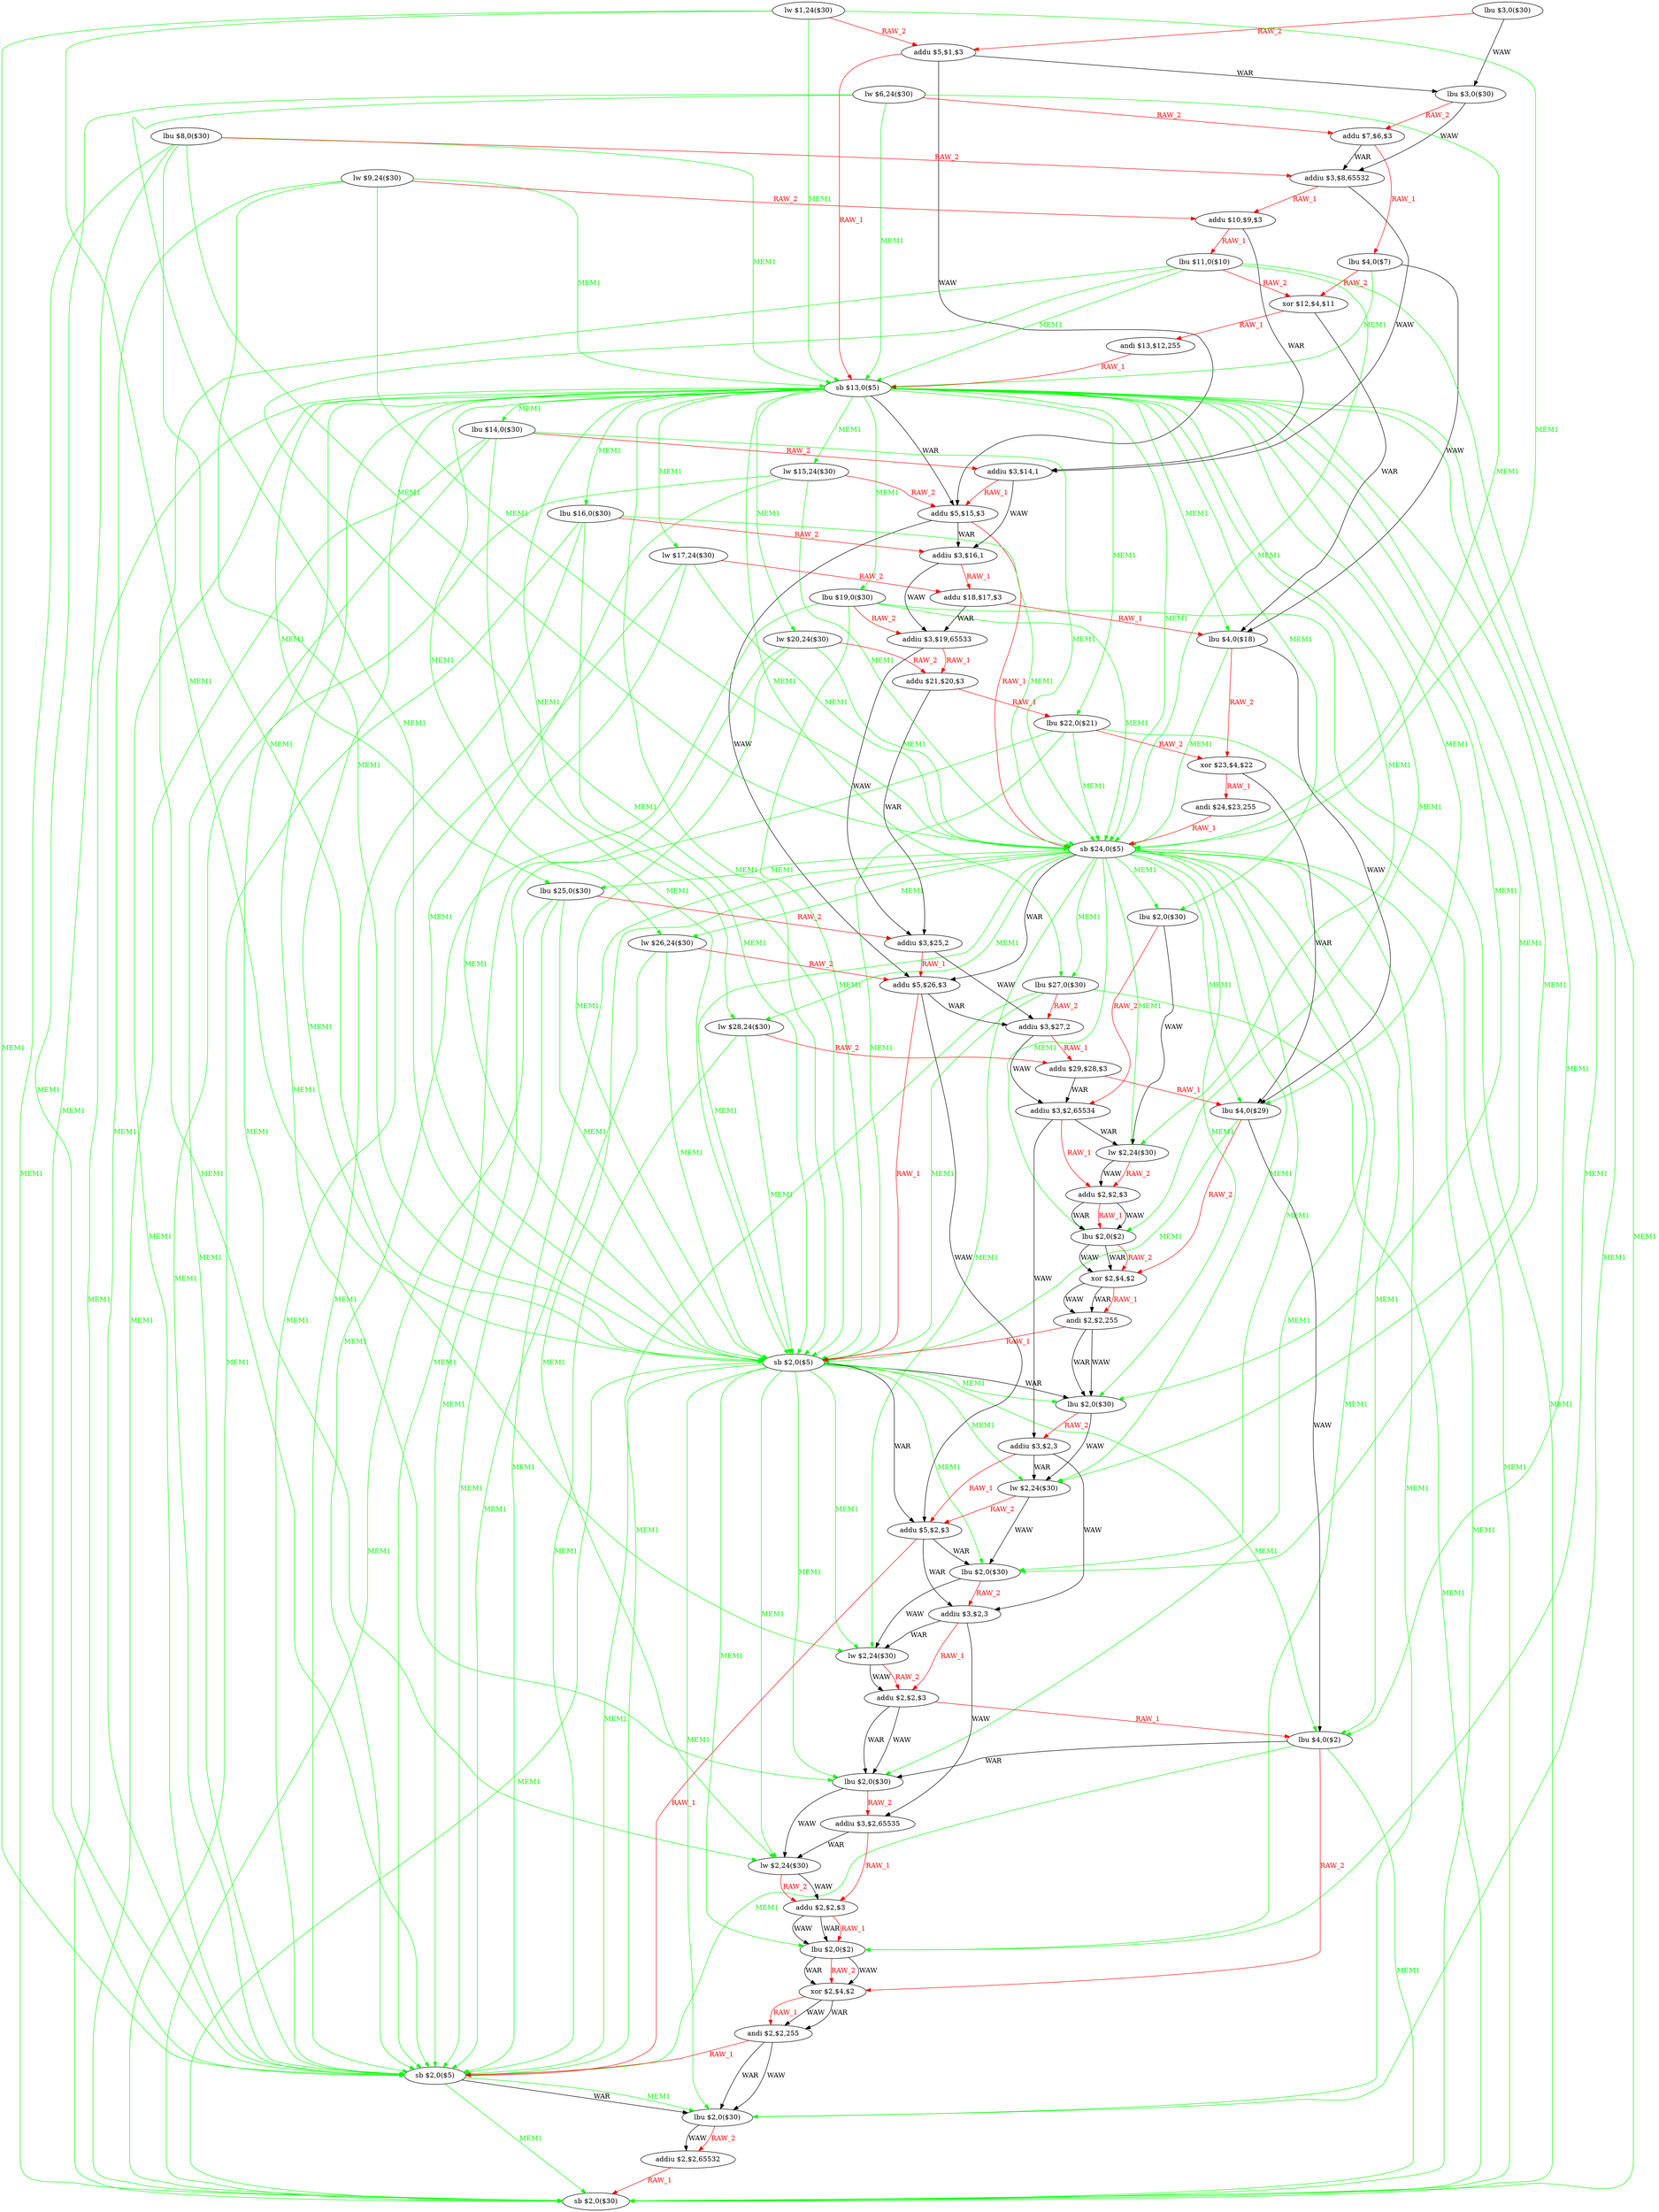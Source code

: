 digraph G1 {
node [shape = ellipse];
i0 [label = "lbu $3,0($30)"] ;
i0 ->  i2 [color = red, fontcolor = red, label= "RAW_2"];
i0 ->  i3 [label= "WAW"];
i2 [label = "addu $5,$1,$3"] ;
i2 ->  i3 [label= "WAR"];
i2 ->  i14 [color = red, fontcolor = red, label= "RAW_1"];
i2 ->  i18 [label= "WAW"];
i3 [label = "lbu $3,0($30)"] ;
i3 ->  i5 [color = red, fontcolor = red, label= "RAW_2"];
i3 ->  i8 [label= "WAW"];
i5 [label = "addu $7,$6,$3"] ;
i5 ->  i6 [color = red, fontcolor = red, label= "RAW_1"];
i5 ->  i8 [label= "WAR"];
i6 [label = "lbu $4,0($7)"] ;
i6 ->  i12 [color = red, fontcolor = red, label= "RAW_2"];
i6 ->  i14 [color = green, fontcolor = green, label= "MEM1"];
i6 ->  i23 [label= "WAW"];
i12 [label = "xor $12,$4,$11"] ;
i12 ->  i13 [color = red, fontcolor = red, label= "RAW_1"];
i12 ->  i23 [label= "WAR"];
i13 [label = "andi $13,$12,255"] ;
i13 ->  i14 [color = red, fontcolor = red, label= "RAW_1"];
i14 [label = "sb $13,0($5)"] ;
i14 ->  i15 [color = green, fontcolor = green, label= "MEM1"];
i14 ->  i17 [color = green, fontcolor = green, label= "MEM1"];
i14 ->  i18 [label= "WAR"];
i14 ->  i19 [color = green, fontcolor = green, label= "MEM1"];
i14 ->  i21 [color = green, fontcolor = green, label= "MEM1"];
i14 ->  i23 [color = green, fontcolor = green, label= "MEM1"];
i14 ->  i24 [color = green, fontcolor = green, label= "MEM1"];
i14 ->  i26 [color = green, fontcolor = green, label= "MEM1"];
i14 ->  i28 [color = green, fontcolor = green, label= "MEM1"];
i14 ->  i31 [color = green, fontcolor = green, label= "MEM1"];
i14 ->  i32 [color = green, fontcolor = green, label= "MEM1"];
i14 ->  i34 [color = green, fontcolor = green, label= "MEM1"];
i14 ->  i36 [color = green, fontcolor = green, label= "MEM1"];
i14 ->  i38 [color = green, fontcolor = green, label= "MEM1"];
i14 ->  i40 [color = green, fontcolor = green, label= "MEM1"];
i14 ->  i41 [color = green, fontcolor = green, label= "MEM1"];
i14 ->  i43 [color = green, fontcolor = green, label= "MEM1"];
i14 ->  i45 [color = green, fontcolor = green, label= "MEM1"];
i14 ->  i48 [color = green, fontcolor = green, label= "MEM1"];
i14 ->  i49 [color = green, fontcolor = green, label= "MEM1"];
i14 ->  i51 [color = green, fontcolor = green, label= "MEM1"];
i14 ->  i53 [color = green, fontcolor = green, label= "MEM1"];
i14 ->  i55 [color = green, fontcolor = green, label= "MEM1"];
i14 ->  i57 [color = green, fontcolor = green, label= "MEM1"];
i14 ->  i58 [color = green, fontcolor = green, label= "MEM1"];
i14 ->  i60 [color = green, fontcolor = green, label= "MEM1"];
i14 ->  i62 [color = green, fontcolor = green, label= "MEM1"];
i14 ->  i65 [color = green, fontcolor = green, label= "MEM1"];
i14 ->  i66 [color = green, fontcolor = green, label= "MEM1"];
i14 ->  i68 [color = green, fontcolor = green, label= "MEM1"];
i15 [label = "lbu $14,0($30)"] ;
i15 ->  i16 [color = red, fontcolor = red, label= "RAW_2"];
i15 ->  i31 [color = green, fontcolor = green, label= "MEM1"];
i15 ->  i48 [color = green, fontcolor = green, label= "MEM1"];
i15 ->  i65 [color = green, fontcolor = green, label= "MEM1"];
i15 ->  i68 [color = green, fontcolor = green, label= "MEM1"];
i16 [label = "addiu $3,$14,1"] ;
i16 ->  i18 [color = red, fontcolor = red, label= "RAW_1"];
i16 ->  i20 [label= "WAW"];
i18 [label = "addu $5,$15,$3"] ;
i18 ->  i20 [label= "WAR"];
i18 ->  i31 [color = red, fontcolor = red, label= "RAW_1"];
i18 ->  i35 [label= "WAW"];
i20 [label = "addiu $3,$16,1"] ;
i20 ->  i22 [color = red, fontcolor = red, label= "RAW_1"];
i20 ->  i25 [label= "WAW"];
i22 [label = "addu $18,$17,$3"] ;
i22 ->  i23 [color = red, fontcolor = red, label= "RAW_1"];
i22 ->  i25 [label= "WAR"];
i23 [label = "lbu $4,0($18)"] ;
i23 ->  i29 [color = red, fontcolor = red, label= "RAW_2"];
i23 ->  i31 [color = green, fontcolor = green, label= "MEM1"];
i23 ->  i40 [label= "WAW"];
i29 [label = "xor $23,$4,$22"] ;
i29 ->  i30 [color = red, fontcolor = red, label= "RAW_1"];
i29 ->  i40 [label= "WAR"];
i30 [label = "andi $24,$23,255"] ;
i30 ->  i31 [color = red, fontcolor = red, label= "RAW_1"];
i31 [label = "sb $24,0($5)"] ;
i31 ->  i32 [color = green, fontcolor = green, label= "MEM1"];
i31 ->  i34 [color = green, fontcolor = green, label= "MEM1"];
i31 ->  i35 [label= "WAR"];
i31 ->  i36 [color = green, fontcolor = green, label= "MEM1"];
i31 ->  i38 [color = green, fontcolor = green, label= "MEM1"];
i31 ->  i40 [color = green, fontcolor = green, label= "MEM1"];
i31 ->  i41 [color = green, fontcolor = green, label= "MEM1"];
i31 ->  i43 [color = green, fontcolor = green, label= "MEM1"];
i31 ->  i45 [color = green, fontcolor = green, label= "MEM1"];
i31 ->  i48 [color = green, fontcolor = green, label= "MEM1"];
i31 ->  i49 [color = green, fontcolor = green, label= "MEM1"];
i31 ->  i51 [color = green, fontcolor = green, label= "MEM1"];
i31 ->  i53 [color = green, fontcolor = green, label= "MEM1"];
i31 ->  i55 [color = green, fontcolor = green, label= "MEM1"];
i31 ->  i57 [color = green, fontcolor = green, label= "MEM1"];
i31 ->  i58 [color = green, fontcolor = green, label= "MEM1"];
i31 ->  i60 [color = green, fontcolor = green, label= "MEM1"];
i31 ->  i62 [color = green, fontcolor = green, label= "MEM1"];
i31 ->  i65 [color = green, fontcolor = green, label= "MEM1"];
i31 ->  i66 [color = green, fontcolor = green, label= "MEM1"];
i31 ->  i68 [color = green, fontcolor = green, label= "MEM1"];
i32 [label = "lbu $25,0($30)"] ;
i32 ->  i33 [color = red, fontcolor = red, label= "RAW_2"];
i32 ->  i48 [color = green, fontcolor = green, label= "MEM1"];
i32 ->  i65 [color = green, fontcolor = green, label= "MEM1"];
i32 ->  i68 [color = green, fontcolor = green, label= "MEM1"];
i33 [label = "addiu $3,$25,2"] ;
i33 ->  i35 [color = red, fontcolor = red, label= "RAW_1"];
i33 ->  i37 [label= "WAW"];
i35 [label = "addu $5,$26,$3"] ;
i35 ->  i37 [label= "WAR"];
i35 ->  i48 [color = red, fontcolor = red, label= "RAW_1"];
i35 ->  i52 [label= "WAW"];
i37 [label = "addiu $3,$27,2"] ;
i37 ->  i39 [color = red, fontcolor = red, label= "RAW_1"];
i37 ->  i42 [label= "WAW"];
i39 [label = "addu $29,$28,$3"] ;
i39 ->  i40 [color = red, fontcolor = red, label= "RAW_1"];
i39 ->  i42 [label= "WAR"];
i40 [label = "lbu $4,0($29)"] ;
i40 ->  i46 [color = red, fontcolor = red, label= "RAW_2"];
i40 ->  i48 [color = green, fontcolor = green, label= "MEM1"];
i40 ->  i57 [label= "WAW"];
i46 [label = "xor $2,$4,$2"] ;
i46 ->  i47 [label= "WAW"];
i46 ->  i47 [label= "WAR"];
i46 ->  i47 [color = red, fontcolor = red, label= "RAW_1"];
i47 [label = "andi $2,$2,255"] ;
i47 ->  i48 [color = red, fontcolor = red, label= "RAW_1"];
i47 ->  i49 [label= "WAW"];
i47 ->  i49 [label= "WAR"];
i48 [label = "sb $2,0($5)"] ;
i48 ->  i49 [label= "WAR"];
i48 ->  i49 [color = green, fontcolor = green, label= "MEM1"];
i48 ->  i51 [color = green, fontcolor = green, label= "MEM1"];
i48 ->  i52 [label= "WAR"];
i48 ->  i53 [color = green, fontcolor = green, label= "MEM1"];
i48 ->  i55 [color = green, fontcolor = green, label= "MEM1"];
i48 ->  i57 [color = green, fontcolor = green, label= "MEM1"];
i48 ->  i58 [color = green, fontcolor = green, label= "MEM1"];
i48 ->  i60 [color = green, fontcolor = green, label= "MEM1"];
i48 ->  i62 [color = green, fontcolor = green, label= "MEM1"];
i48 ->  i65 [color = green, fontcolor = green, label= "MEM1"];
i48 ->  i66 [color = green, fontcolor = green, label= "MEM1"];
i48 ->  i68 [color = green, fontcolor = green, label= "MEM1"];
i49 [label = "lbu $2,0($30)"] ;
i49 ->  i50 [color = red, fontcolor = red, label= "RAW_2"];
i49 ->  i51 [label= "WAW"];
i50 [label = "addiu $3,$2,3"] ;
i50 ->  i51 [label= "WAR"];
i50 ->  i52 [color = red, fontcolor = red, label= "RAW_1"];
i50 ->  i54 [label= "WAW"];
i51 [label = "lw $2,24($30)"] ;
i51 ->  i52 [color = red, fontcolor = red, label= "RAW_2"];
i51 ->  i53 [label= "WAW"];
i52 [label = "addu $5,$2,$3"] ;
i52 ->  i53 [label= "WAR"];
i52 ->  i54 [label= "WAR"];
i52 ->  i65 [color = red, fontcolor = red, label= "RAW_1"];
i53 [label = "lbu $2,0($30)"] ;
i53 ->  i54 [color = red, fontcolor = red, label= "RAW_2"];
i53 ->  i55 [label= "WAW"];
i54 [label = "addiu $3,$2,3"] ;
i54 ->  i55 [label= "WAR"];
i54 ->  i56 [color = red, fontcolor = red, label= "RAW_1"];
i54 ->  i59 [label= "WAW"];
i55 [label = "lw $2,24($30)"] ;
i55 ->  i56 [label= "WAW"];
i55 ->  i56 [color = red, fontcolor = red, label= "RAW_2"];
i56 [label = "addu $2,$2,$3"] ;
i56 ->  i57 [color = red, fontcolor = red, label= "RAW_1"];
i56 ->  i58 [label= "WAW"];
i56 ->  i58 [label= "WAR"];
i57 [label = "lbu $4,0($2)"] ;
i57 ->  i58 [label= "WAR"];
i57 ->  i63 [color = red, fontcolor = red, label= "RAW_2"];
i57 ->  i65 [color = green, fontcolor = green, label= "MEM1"];
i57 ->  i68 [color = green, fontcolor = green, label= "MEM1"];
i58 [label = "lbu $2,0($30)"] ;
i58 ->  i59 [color = red, fontcolor = red, label= "RAW_2"];
i58 ->  i60 [label= "WAW"];
i59 [label = "addiu $3,$2,65535"] ;
i59 ->  i60 [label= "WAR"];
i59 ->  i61 [color = red, fontcolor = red, label= "RAW_1"];
i60 [label = "lw $2,24($30)"] ;
i60 ->  i61 [label= "WAW"];
i60 ->  i61 [color = red, fontcolor = red, label= "RAW_2"];
i61 [label = "addu $2,$2,$3"] ;
i61 ->  i62 [label= "WAW"];
i61 ->  i62 [label= "WAR"];
i61 ->  i62 [color = red, fontcolor = red, label= "RAW_1"];
i62 [label = "lbu $2,0($2)"] ;
i62 ->  i63 [label= "WAW"];
i62 ->  i63 [label= "WAR"];
i62 ->  i63 [color = red, fontcolor = red, label= "RAW_2"];
i63 [label = "xor $2,$4,$2"] ;
i63 ->  i64 [label= "WAW"];
i63 ->  i64 [label= "WAR"];
i63 ->  i64 [color = red, fontcolor = red, label= "RAW_1"];
i64 [label = "andi $2,$2,255"] ;
i64 ->  i65 [color = red, fontcolor = red, label= "RAW_1"];
i64 ->  i66 [label= "WAW"];
i64 ->  i66 [label= "WAR"];
i65 [label = "sb $2,0($5)"] ;
i65 ->  i66 [label= "WAR"];
i65 ->  i66 [color = green, fontcolor = green, label= "MEM1"];
i65 ->  i68 [color = green, fontcolor = green, label= "MEM1"];
i66 [label = "lbu $2,0($30)"] ;
i66 ->  i67 [label= "WAW"];
i66 ->  i67 [color = red, fontcolor = red, label= "RAW_2"];
i67 [label = "addiu $2,$2,65532"] ;
i67 ->  i68 [color = red, fontcolor = red, label= "RAW_1"];
i68 [label = "sb $2,0($30)"] ;
i42 [label = "addiu $3,$2,65534"] ;
i42 ->  i43 [label= "WAR"];
i42 ->  i44 [color = red, fontcolor = red, label= "RAW_1"];
i42 ->  i50 [label= "WAW"];
i43 [label = "lw $2,24($30)"] ;
i43 ->  i44 [label= "WAW"];
i43 ->  i44 [color = red, fontcolor = red, label= "RAW_2"];
i44 [label = "addu $2,$2,$3"] ;
i44 ->  i45 [label= "WAW"];
i44 ->  i45 [label= "WAR"];
i44 ->  i45 [color = red, fontcolor = red, label= "RAW_1"];
i45 [label = "lbu $2,0($2)"] ;
i45 ->  i46 [label= "WAW"];
i45 ->  i46 [label= "WAR"];
i45 ->  i46 [color = red, fontcolor = red, label= "RAW_2"];
i34 [label = "lw $26,24($30)"] ;
i34 ->  i35 [color = red, fontcolor = red, label= "RAW_2"];
i34 ->  i48 [color = green, fontcolor = green, label= "MEM1"];
i34 ->  i65 [color = green, fontcolor = green, label= "MEM1"];
i36 [label = "lbu $27,0($30)"] ;
i36 ->  i37 [color = red, fontcolor = red, label= "RAW_2"];
i36 ->  i48 [color = green, fontcolor = green, label= "MEM1"];
i36 ->  i65 [color = green, fontcolor = green, label= "MEM1"];
i36 ->  i68 [color = green, fontcolor = green, label= "MEM1"];
i38 [label = "lw $28,24($30)"] ;
i38 ->  i39 [color = red, fontcolor = red, label= "RAW_2"];
i38 ->  i48 [color = green, fontcolor = green, label= "MEM1"];
i38 ->  i65 [color = green, fontcolor = green, label= "MEM1"];
i41 [label = "lbu $2,0($30)"] ;
i41 ->  i42 [color = red, fontcolor = red, label= "RAW_2"];
i41 ->  i43 [label= "WAW"];
i25 [label = "addiu $3,$19,65533"] ;
i25 ->  i27 [color = red, fontcolor = red, label= "RAW_1"];
i25 ->  i33 [label= "WAW"];
i27 [label = "addu $21,$20,$3"] ;
i27 ->  i28 [color = red, fontcolor = red, label= "RAW_1"];
i27 ->  i33 [label= "WAR"];
i28 [label = "lbu $22,0($21)"] ;
i28 ->  i29 [color = red, fontcolor = red, label= "RAW_2"];
i28 ->  i31 [color = green, fontcolor = green, label= "MEM1"];
i28 ->  i48 [color = green, fontcolor = green, label= "MEM1"];
i28 ->  i65 [color = green, fontcolor = green, label= "MEM1"];
i28 ->  i68 [color = green, fontcolor = green, label= "MEM1"];
i17 [label = "lw $15,24($30)"] ;
i17 ->  i18 [color = red, fontcolor = red, label= "RAW_2"];
i17 ->  i31 [color = green, fontcolor = green, label= "MEM1"];
i17 ->  i48 [color = green, fontcolor = green, label= "MEM1"];
i17 ->  i65 [color = green, fontcolor = green, label= "MEM1"];
i19 [label = "lbu $16,0($30)"] ;
i19 ->  i20 [color = red, fontcolor = red, label= "RAW_2"];
i19 ->  i31 [color = green, fontcolor = green, label= "MEM1"];
i19 ->  i48 [color = green, fontcolor = green, label= "MEM1"];
i19 ->  i65 [color = green, fontcolor = green, label= "MEM1"];
i19 ->  i68 [color = green, fontcolor = green, label= "MEM1"];
i21 [label = "lw $17,24($30)"] ;
i21 ->  i22 [color = red, fontcolor = red, label= "RAW_2"];
i21 ->  i31 [color = green, fontcolor = green, label= "MEM1"];
i21 ->  i48 [color = green, fontcolor = green, label= "MEM1"];
i21 ->  i65 [color = green, fontcolor = green, label= "MEM1"];
i24 [label = "lbu $19,0($30)"] ;
i24 ->  i25 [color = red, fontcolor = red, label= "RAW_2"];
i24 ->  i31 [color = green, fontcolor = green, label= "MEM1"];
i24 ->  i48 [color = green, fontcolor = green, label= "MEM1"];
i24 ->  i65 [color = green, fontcolor = green, label= "MEM1"];
i24 ->  i68 [color = green, fontcolor = green, label= "MEM1"];
i26 [label = "lw $20,24($30)"] ;
i26 ->  i27 [color = red, fontcolor = red, label= "RAW_2"];
i26 ->  i31 [color = green, fontcolor = green, label= "MEM1"];
i26 ->  i48 [color = green, fontcolor = green, label= "MEM1"];
i26 ->  i65 [color = green, fontcolor = green, label= "MEM1"];
i8 [label = "addiu $3,$8,65532"] ;
i8 ->  i10 [color = red, fontcolor = red, label= "RAW_1"];
i8 ->  i16 [label= "WAW"];
i10 [label = "addu $10,$9,$3"] ;
i10 ->  i11 [color = red, fontcolor = red, label= "RAW_1"];
i10 ->  i16 [label= "WAR"];
i11 [label = "lbu $11,0($10)"] ;
i11 ->  i12 [color = red, fontcolor = red, label= "RAW_2"];
i11 ->  i14 [color = green, fontcolor = green, label= "MEM1"];
i11 ->  i31 [color = green, fontcolor = green, label= "MEM1"];
i11 ->  i48 [color = green, fontcolor = green, label= "MEM1"];
i11 ->  i65 [color = green, fontcolor = green, label= "MEM1"];
i11 ->  i68 [color = green, fontcolor = green, label= "MEM1"];
i1 [label = "lw $1,24($30)"] ;
i1 ->  i2 [color = red, fontcolor = red, label= "RAW_2"];
i1 ->  i14 [color = green, fontcolor = green, label= "MEM1"];
i1 ->  i31 [color = green, fontcolor = green, label= "MEM1"];
i1 ->  i48 [color = green, fontcolor = green, label= "MEM1"];
i1 ->  i65 [color = green, fontcolor = green, label= "MEM1"];
i4 [label = "lw $6,24($30)"] ;
i4 ->  i5 [color = red, fontcolor = red, label= "RAW_2"];
i4 ->  i14 [color = green, fontcolor = green, label= "MEM1"];
i4 ->  i31 [color = green, fontcolor = green, label= "MEM1"];
i4 ->  i48 [color = green, fontcolor = green, label= "MEM1"];
i4 ->  i65 [color = green, fontcolor = green, label= "MEM1"];
i7 [label = "lbu $8,0($30)"] ;
i7 ->  i8 [color = red, fontcolor = red, label= "RAW_2"];
i7 ->  i14 [color = green, fontcolor = green, label= "MEM1"];
i7 ->  i31 [color = green, fontcolor = green, label= "MEM1"];
i7 ->  i48 [color = green, fontcolor = green, label= "MEM1"];
i7 ->  i65 [color = green, fontcolor = green, label= "MEM1"];
i7 ->  i68 [color = green, fontcolor = green, label= "MEM1"];
i9 [label = "lw $9,24($30)"] ;
i9 ->  i10 [color = red, fontcolor = red, label= "RAW_2"];
i9 ->  i14 [color = green, fontcolor = green, label= "MEM1"];
i9 ->  i31 [color = green, fontcolor = green, label= "MEM1"];
i9 ->  i48 [color = green, fontcolor = green, label= "MEM1"];
i9 ->  i65 [color = green, fontcolor = green, label= "MEM1"];
}
